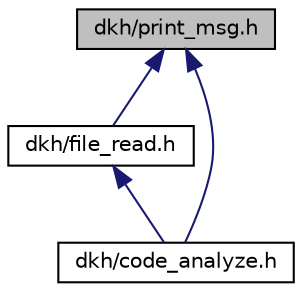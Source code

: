 digraph "dkh/print_msg.h"
{
  edge [fontname="Helvetica",fontsize="10",labelfontname="Helvetica",labelfontsize="10"];
  node [fontname="Helvetica",fontsize="10",shape=record];
  Node1 [label="dkh/print_msg.h",height=0.2,width=0.4,color="black", fillcolor="grey75", style="filled", fontcolor="black"];
  Node1 -> Node2 [dir="back",color="midnightblue",fontsize="10",style="solid",fontname="Helvetica"];
  Node2 [label="dkh/file_read.h",height=0.2,width=0.4,color="black", fillcolor="white", style="filled",URL="$file__read_8h.html"];
  Node2 -> Node3 [dir="back",color="midnightblue",fontsize="10",style="solid",fontname="Helvetica"];
  Node3 [label="dkh/code_analyze.h",height=0.2,width=0.4,color="black", fillcolor="white", style="filled",URL="$code__analyze_8h.html"];
  Node1 -> Node3 [dir="back",color="midnightblue",fontsize="10",style="solid",fontname="Helvetica"];
}
